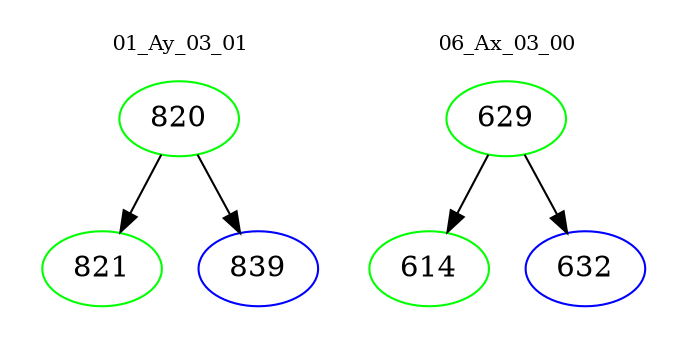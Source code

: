 digraph{
subgraph cluster_0 {
color = white
label = "01_Ay_03_01";
fontsize=10;
T0_820 [label="820", color="green"]
T0_820 -> T0_821 [color="black"]
T0_821 [label="821", color="green"]
T0_820 -> T0_839 [color="black"]
T0_839 [label="839", color="blue"]
}
subgraph cluster_1 {
color = white
label = "06_Ax_03_00";
fontsize=10;
T1_629 [label="629", color="green"]
T1_629 -> T1_614 [color="black"]
T1_614 [label="614", color="green"]
T1_629 -> T1_632 [color="black"]
T1_632 [label="632", color="blue"]
}
}
